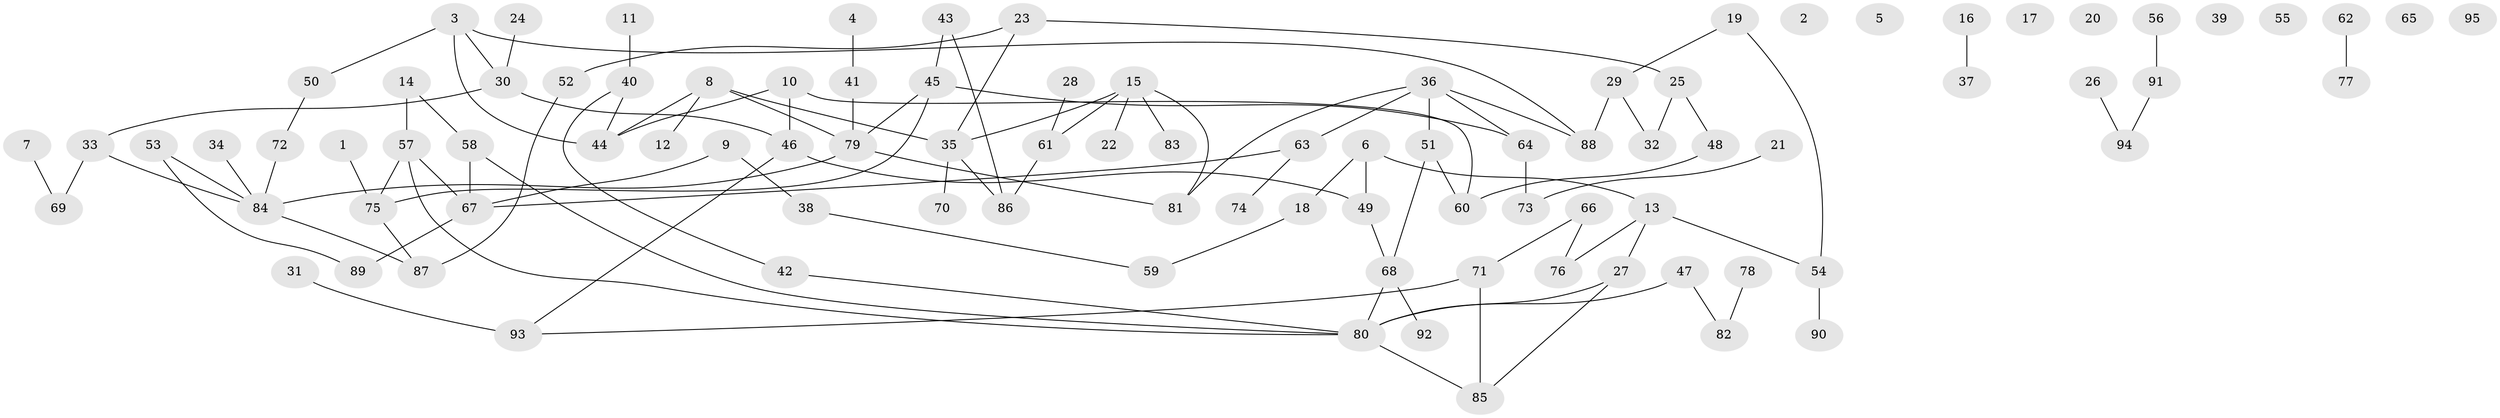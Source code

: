 // coarse degree distribution, {0: 0.2631578947368421, 2: 0.18421052631578946, 1: 0.2631578947368421, 4: 0.15789473684210525, 6: 0.05263157894736842, 3: 0.02631578947368421, 5: 0.02631578947368421, 8: 0.02631578947368421}
// Generated by graph-tools (version 1.1) at 2025/43/03/04/25 21:43:55]
// undirected, 95 vertices, 109 edges
graph export_dot {
graph [start="1"]
  node [color=gray90,style=filled];
  1;
  2;
  3;
  4;
  5;
  6;
  7;
  8;
  9;
  10;
  11;
  12;
  13;
  14;
  15;
  16;
  17;
  18;
  19;
  20;
  21;
  22;
  23;
  24;
  25;
  26;
  27;
  28;
  29;
  30;
  31;
  32;
  33;
  34;
  35;
  36;
  37;
  38;
  39;
  40;
  41;
  42;
  43;
  44;
  45;
  46;
  47;
  48;
  49;
  50;
  51;
  52;
  53;
  54;
  55;
  56;
  57;
  58;
  59;
  60;
  61;
  62;
  63;
  64;
  65;
  66;
  67;
  68;
  69;
  70;
  71;
  72;
  73;
  74;
  75;
  76;
  77;
  78;
  79;
  80;
  81;
  82;
  83;
  84;
  85;
  86;
  87;
  88;
  89;
  90;
  91;
  92;
  93;
  94;
  95;
  1 -- 75;
  3 -- 30;
  3 -- 44;
  3 -- 50;
  3 -- 88;
  4 -- 41;
  6 -- 13;
  6 -- 18;
  6 -- 49;
  7 -- 69;
  8 -- 12;
  8 -- 35;
  8 -- 44;
  8 -- 79;
  9 -- 38;
  9 -- 67;
  10 -- 44;
  10 -- 46;
  10 -- 60;
  11 -- 40;
  13 -- 27;
  13 -- 54;
  13 -- 76;
  14 -- 57;
  14 -- 58;
  15 -- 22;
  15 -- 35;
  15 -- 61;
  15 -- 81;
  15 -- 83;
  16 -- 37;
  18 -- 59;
  19 -- 29;
  19 -- 54;
  21 -- 73;
  23 -- 25;
  23 -- 35;
  23 -- 52;
  24 -- 30;
  25 -- 32;
  25 -- 48;
  26 -- 94;
  27 -- 80;
  27 -- 85;
  28 -- 61;
  29 -- 32;
  29 -- 88;
  30 -- 33;
  30 -- 46;
  31 -- 93;
  33 -- 69;
  33 -- 84;
  34 -- 84;
  35 -- 70;
  35 -- 86;
  36 -- 51;
  36 -- 63;
  36 -- 64;
  36 -- 81;
  36 -- 88;
  38 -- 59;
  40 -- 42;
  40 -- 44;
  41 -- 79;
  42 -- 80;
  43 -- 45;
  43 -- 86;
  45 -- 64;
  45 -- 75;
  45 -- 79;
  46 -- 49;
  46 -- 93;
  47 -- 80;
  47 -- 82;
  48 -- 60;
  49 -- 68;
  50 -- 72;
  51 -- 60;
  51 -- 68;
  52 -- 87;
  53 -- 84;
  53 -- 89;
  54 -- 90;
  56 -- 91;
  57 -- 67;
  57 -- 75;
  57 -- 80;
  58 -- 67;
  58 -- 80;
  61 -- 86;
  62 -- 77;
  63 -- 67;
  63 -- 74;
  64 -- 73;
  66 -- 71;
  66 -- 76;
  67 -- 89;
  68 -- 80;
  68 -- 92;
  71 -- 85;
  71 -- 93;
  72 -- 84;
  75 -- 87;
  78 -- 82;
  79 -- 81;
  79 -- 84;
  80 -- 85;
  84 -- 87;
  91 -- 94;
}
